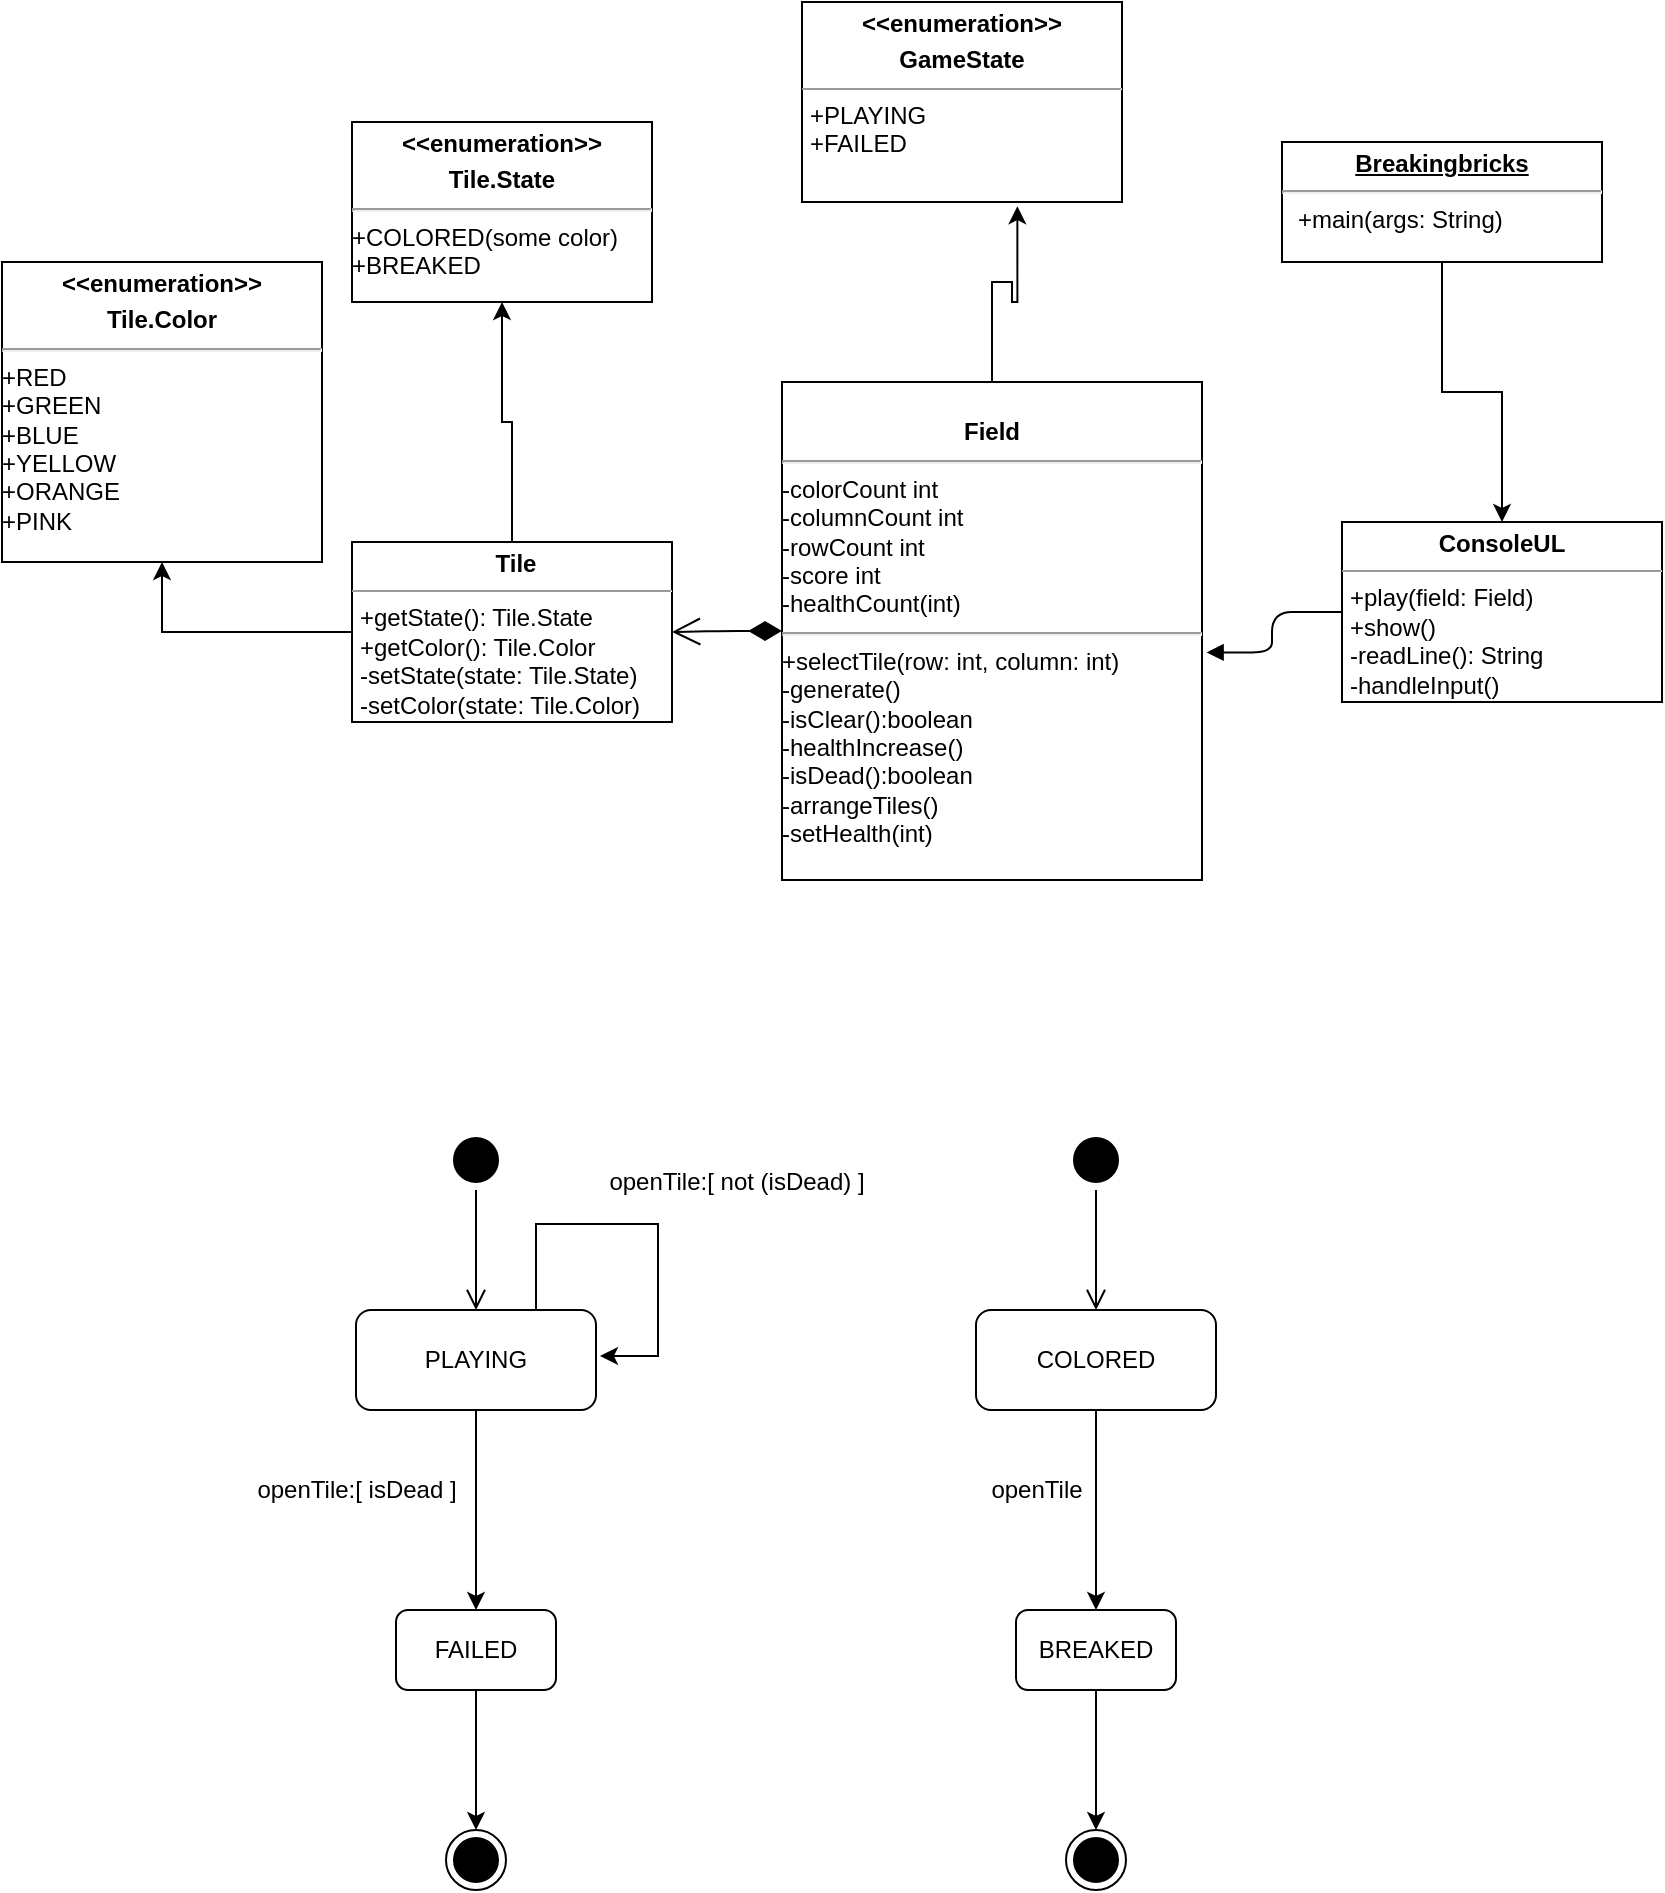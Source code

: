 <mxfile version="14.4.3" type="device"><diagram id="7rNbA72hkStkjSAuD9Mh" name="Page-1"><mxGraphModel dx="830" dy="1540" grid="0" gridSize="10" guides="1" tooltips="1" connect="1" arrows="1" fold="1" page="1" pageScale="1" pageWidth="850" pageHeight="1100" math="0" shadow="0"><root><mxCell id="0"/><mxCell id="1" parent="0"/><mxCell id="Ibi0KWBqDIWdwUJwwEU8-1" value="&lt;p style=&quot;margin: 0px ; margin-top: 4px ; text-align: center&quot;&gt;&lt;br&gt;&lt;b&gt;Field&lt;/b&gt;&lt;/p&gt;&lt;hr&gt;-colorCount int&lt;br&gt;-columnCount int&lt;br&gt;-rowCount int&lt;br&gt;-score int&lt;br&gt;-healthCount(int)&lt;hr&gt;+selectTile(row: int, column: int)&lt;br&gt;-generate()&lt;br&gt;-isClear():boolean&lt;br&gt;-healthIncrease()&lt;br&gt;-isDead():boolean&lt;br&gt;-arrangeTiles()&lt;br&gt;-setHealth(int)" style="verticalAlign=top;align=left;overflow=fill;fontSize=12;fontFamily=Helvetica;html=1;" parent="1" vertex="1"><mxGeometry x="405" y="-880" width="210" height="249" as="geometry"/></mxCell><mxCell id="Ibi0KWBqDIWdwUJwwEU8-12" style="edgeStyle=orthogonalEdgeStyle;rounded=0;orthogonalLoop=1;jettySize=auto;html=1;exitX=0.5;exitY=0;exitDx=0;exitDy=0;entryX=0.5;entryY=1;entryDx=0;entryDy=0;" parent="1" source="Ibi0KWBqDIWdwUJwwEU8-7" target="Ibi0KWBqDIWdwUJwwEU8-9" edge="1"><mxGeometry relative="1" as="geometry"/></mxCell><mxCell id="vyaH4F8e-FVO4dSIJTRh-48" style="edgeStyle=orthogonalEdgeStyle;rounded=0;orthogonalLoop=1;jettySize=auto;html=1;exitX=0;exitY=0.5;exitDx=0;exitDy=0;entryX=0.5;entryY=1;entryDx=0;entryDy=0;strokeColor=#000000;" parent="1" source="Ibi0KWBqDIWdwUJwwEU8-7" target="vyaH4F8e-FVO4dSIJTRh-47" edge="1"><mxGeometry relative="1" as="geometry"/></mxCell><mxCell id="Ibi0KWBqDIWdwUJwwEU8-7" value="&lt;p style=&quot;margin: 0px ; margin-top: 4px ; text-align: center&quot;&gt;&lt;/p&gt;&lt;p style=&quot;text-align: center ; margin: 0px 0px 0px 4px&quot;&gt;&lt;b&gt;Tile&lt;/b&gt;&lt;/p&gt;&lt;hr size=&quot;1&quot;&gt;&lt;p style=&quot;margin: 0px ; margin-left: 4px&quot;&gt;+getState(): Tile.State&lt;/p&gt;&lt;p style=&quot;margin: 0px ; margin-left: 4px&quot;&gt;+getColor(): Tile.Color&lt;br&gt;&lt;/p&gt;&lt;p style=&quot;margin: 0px ; margin-left: 4px&quot;&gt;-setState(state: Tile.State)&lt;/p&gt;&lt;p style=&quot;margin: 0px ; margin-left: 4px&quot;&gt;-setColor(state: Tile.Color)&lt;/p&gt;" style="verticalAlign=top;align=left;overflow=fill;fontSize=12;fontFamily=Helvetica;html=1;" parent="1" vertex="1"><mxGeometry x="190" y="-800" width="160" height="90" as="geometry"/></mxCell><mxCell id="Ibi0KWBqDIWdwUJwwEU8-8" value="" style="endArrow=open;html=1;endSize=12;startArrow=diamondThin;startSize=14;startFill=1;edgeStyle=orthogonalEdgeStyle;align=left;verticalAlign=bottom;exitX=0;exitY=0.5;exitDx=0;exitDy=0;entryX=1;entryY=0.5;entryDx=0;entryDy=0;" parent="1" source="Ibi0KWBqDIWdwUJwwEU8-1" target="Ibi0KWBqDIWdwUJwwEU8-7" edge="1"><mxGeometry x="-1" y="-11" relative="1" as="geometry"><mxPoint x="175" y="-790" as="sourcePoint"/><mxPoint x="335" y="-790" as="targetPoint"/><mxPoint x="10" y="6" as="offset"/></mxGeometry></mxCell><mxCell id="Ibi0KWBqDIWdwUJwwEU8-9" value="&lt;p style=&quot;margin: 0px ; margin-top: 4px ; text-align: center&quot;&gt;&lt;b&gt;&amp;lt;&amp;lt;enumeration&amp;gt;&amp;gt;&lt;/b&gt;&lt;/p&gt;&lt;p style=&quot;margin: 0px ; margin-top: 4px ; text-align: center&quot;&gt;&lt;b&gt;Tile.State&lt;/b&gt;&lt;/p&gt;&lt;hr&gt;+COLORED(some color)&lt;br&gt;+BREAKED" style="verticalAlign=top;align=left;overflow=fill;fontSize=12;fontFamily=Helvetica;html=1;" parent="1" vertex="1"><mxGeometry x="190" y="-1010" width="150" height="90" as="geometry"/></mxCell><mxCell id="Ibi0KWBqDIWdwUJwwEU8-17" value="&lt;p style=&quot;margin: 0px ; margin-top: 4px ; text-align: center&quot;&gt;&lt;b&gt;&amp;lt;&amp;lt;enumeration&amp;gt;&amp;gt;&lt;/b&gt;&lt;/p&gt;&lt;p style=&quot;margin: 0px ; margin-top: 4px ; text-align: center&quot;&gt;&lt;b&gt;GameState&lt;/b&gt;&lt;/p&gt;&lt;hr size=&quot;1&quot;&gt;&lt;p style=&quot;margin: 0px ; margin-left: 4px&quot;&gt;+PLAYING&lt;/p&gt;&lt;p style=&quot;margin: 0px ; margin-left: 4px&quot;&gt;+FAILED&lt;/p&gt;" style="verticalAlign=top;align=left;overflow=fill;fontSize=12;fontFamily=Helvetica;html=1;" parent="1" vertex="1"><mxGeometry x="415" y="-1070" width="160" height="100" as="geometry"/></mxCell><mxCell id="Ibi0KWBqDIWdwUJwwEU8-18" style="edgeStyle=orthogonalEdgeStyle;rounded=0;orthogonalLoop=1;jettySize=auto;html=1;exitX=0.5;exitY=0;exitDx=0;exitDy=0;entryX=0.673;entryY=1.021;entryDx=0;entryDy=0;entryPerimeter=0;" parent="1" source="Ibi0KWBqDIWdwUJwwEU8-1" target="Ibi0KWBqDIWdwUJwwEU8-17" edge="1"><mxGeometry relative="1" as="geometry"><mxPoint x="500" y="-870" as="sourcePoint"/><mxPoint x="515" y="-950" as="targetPoint"/><Array as="points"><mxPoint x="510" y="-930"/><mxPoint x="520" y="-930"/><mxPoint x="520" y="-920"/><mxPoint x="523" y="-920"/></Array></mxGeometry></mxCell><mxCell id="vyaH4F8e-FVO4dSIJTRh-15" style="edgeStyle=orthogonalEdgeStyle;rounded=0;orthogonalLoop=1;jettySize=auto;html=1;exitX=0.5;exitY=1;exitDx=0;exitDy=0;entryX=0.5;entryY=0;entryDx=0;entryDy=0;" parent="1" source="vyaH4F8e-FVO4dSIJTRh-5" target="vyaH4F8e-FVO4dSIJTRh-10" edge="1"><mxGeometry relative="1" as="geometry"/></mxCell><mxCell id="vyaH4F8e-FVO4dSIJTRh-5" value="&lt;p style=&quot;margin: 0px ; margin-top: 4px ; text-align: center ; text-decoration: underline&quot;&gt;&lt;b&gt;Breakingbricks&lt;/b&gt;&lt;/p&gt;&lt;hr&gt;&lt;p style=&quot;margin: 0px ; margin-left: 8px&quot;&gt;+main(args: String)&lt;/p&gt;" style="verticalAlign=top;align=left;overflow=fill;fontSize=12;fontFamily=Helvetica;html=1;" parent="1" vertex="1"><mxGeometry x="655" y="-1000" width="160" height="60" as="geometry"/></mxCell><mxCell id="vyaH4F8e-FVO4dSIJTRh-10" value="&lt;p style=&quot;margin: 0px ; margin-top: 4px ; text-align: center&quot;&gt;&lt;b&gt;ConsoleUL&lt;/b&gt;&lt;/p&gt;&lt;hr size=&quot;1&quot;&gt;&lt;p style=&quot;margin: 0px ; margin-left: 4px&quot;&gt;+play(field: Field)&lt;/p&gt;&lt;p style=&quot;margin: 0px ; margin-left: 4px&quot;&gt;+show()&lt;/p&gt;&lt;p style=&quot;margin: 0px ; margin-left: 4px&quot;&gt;-readLine(): String&lt;/p&gt;&lt;p style=&quot;margin: 0px ; margin-left: 4px&quot;&gt;-handleInput()&lt;/p&gt;" style="verticalAlign=top;align=left;overflow=fill;fontSize=12;fontFamily=Helvetica;html=1;" parent="1" vertex="1"><mxGeometry x="685" y="-810" width="160" height="90" as="geometry"/></mxCell><mxCell id="vyaH4F8e-FVO4dSIJTRh-16" value="" style="endArrow=block;endFill=1;html=1;edgeStyle=orthogonalEdgeStyle;align=left;verticalAlign=top;exitX=0;exitY=0.5;exitDx=0;exitDy=0;entryX=1.011;entryY=0.543;entryDx=0;entryDy=0;entryPerimeter=0;" parent="1" source="vyaH4F8e-FVO4dSIJTRh-10" target="Ibi0KWBqDIWdwUJwwEU8-1" edge="1"><mxGeometry x="-1" relative="1" as="geometry"><mxPoint x="545" y="-820" as="sourcePoint"/><mxPoint x="705" y="-820" as="targetPoint"/></mxGeometry></mxCell><mxCell id="vyaH4F8e-FVO4dSIJTRh-24" style="edgeStyle=orthogonalEdgeStyle;rounded=0;orthogonalLoop=1;jettySize=auto;html=1;exitX=0.5;exitY=1;exitDx=0;exitDy=0;entryX=0.5;entryY=0;entryDx=0;entryDy=0;" parent="1" source="vyaH4F8e-FVO4dSIJTRh-20" target="vyaH4F8e-FVO4dSIJTRh-21" edge="1"><mxGeometry relative="1" as="geometry"/></mxCell><mxCell id="vyaH4F8e-FVO4dSIJTRh-20" value="COLORED" style="shape=ext;rounded=1;html=1;whiteSpace=wrap;" parent="1" vertex="1"><mxGeometry x="502" y="-416" width="120" height="50" as="geometry"/></mxCell><mxCell id="vyaH4F8e-FVO4dSIJTRh-27" style="edgeStyle=orthogonalEdgeStyle;rounded=0;orthogonalLoop=1;jettySize=auto;html=1;exitX=0.5;exitY=1;exitDx=0;exitDy=0;" parent="1" source="vyaH4F8e-FVO4dSIJTRh-21" target="vyaH4F8e-FVO4dSIJTRh-26" edge="1"><mxGeometry relative="1" as="geometry"/></mxCell><mxCell id="vyaH4F8e-FVO4dSIJTRh-21" value="BREAKED" style="shape=ext;rounded=1;html=1;whiteSpace=wrap;" parent="1" vertex="1"><mxGeometry x="522" y="-266" width="80" height="40" as="geometry"/></mxCell><mxCell id="vyaH4F8e-FVO4dSIJTRh-25" value="openTile" style="text;html=1;align=center;verticalAlign=middle;resizable=0;points=[];autosize=1;" parent="1" vertex="1"><mxGeometry x="502" y="-336" width="60" height="20" as="geometry"/></mxCell><mxCell id="vyaH4F8e-FVO4dSIJTRh-26" value="" style="ellipse;html=1;shape=endState;fillColor=#000000;" parent="1" vertex="1"><mxGeometry x="547" y="-156" width="30" height="30" as="geometry"/></mxCell><mxCell id="vyaH4F8e-FVO4dSIJTRh-28" value="" style="ellipse;html=1;shape=startState;fillColor=#000000;" parent="1" vertex="1"><mxGeometry x="547" y="-506" width="30" height="30" as="geometry"/></mxCell><mxCell id="vyaH4F8e-FVO4dSIJTRh-29" value="" style="edgeStyle=orthogonalEdgeStyle;html=1;verticalAlign=bottom;endArrow=open;endSize=8;" parent="1" source="vyaH4F8e-FVO4dSIJTRh-28" edge="1"><mxGeometry relative="1" as="geometry"><mxPoint x="562" y="-416" as="targetPoint"/></mxGeometry></mxCell><mxCell id="vyaH4F8e-FVO4dSIJTRh-38" style="edgeStyle=orthogonalEdgeStyle;rounded=0;orthogonalLoop=1;jettySize=auto;html=1;exitX=0.5;exitY=1;exitDx=0;exitDy=0;entryX=0.5;entryY=0;entryDx=0;entryDy=0;" parent="1" source="vyaH4F8e-FVO4dSIJTRh-39" target="vyaH4F8e-FVO4dSIJTRh-41" edge="1"><mxGeometry relative="1" as="geometry"/></mxCell><mxCell id="yl12XE4ARLGWUPFzRbhy-3" style="edgeStyle=orthogonalEdgeStyle;rounded=0;orthogonalLoop=1;jettySize=auto;html=1;exitX=0.75;exitY=0;exitDx=0;exitDy=0;" edge="1" parent="1" source="vyaH4F8e-FVO4dSIJTRh-39"><mxGeometry relative="1" as="geometry"><mxPoint x="314" y="-393" as="targetPoint"/><Array as="points"><mxPoint x="282" y="-459"/><mxPoint x="343" y="-459"/><mxPoint x="343" y="-393"/></Array></mxGeometry></mxCell><mxCell id="vyaH4F8e-FVO4dSIJTRh-39" value="PLAYING" style="shape=ext;rounded=1;html=1;whiteSpace=wrap;" parent="1" vertex="1"><mxGeometry x="192" y="-416" width="120" height="50" as="geometry"/></mxCell><mxCell id="vyaH4F8e-FVO4dSIJTRh-40" style="edgeStyle=orthogonalEdgeStyle;rounded=0;orthogonalLoop=1;jettySize=auto;html=1;exitX=0.5;exitY=1;exitDx=0;exitDy=0;" parent="1" source="vyaH4F8e-FVO4dSIJTRh-41" target="vyaH4F8e-FVO4dSIJTRh-43" edge="1"><mxGeometry relative="1" as="geometry"/></mxCell><mxCell id="vyaH4F8e-FVO4dSIJTRh-41" value="FAILED" style="shape=ext;rounded=1;html=1;whiteSpace=wrap;" parent="1" vertex="1"><mxGeometry x="212" y="-266" width="80" height="40" as="geometry"/></mxCell><mxCell id="vyaH4F8e-FVO4dSIJTRh-42" value="openTile:[ isDead ]" style="text;html=1;align=center;verticalAlign=middle;resizable=0;points=[];autosize=1;" parent="1" vertex="1"><mxGeometry x="137" y="-336" width="110" height="20" as="geometry"/></mxCell><mxCell id="vyaH4F8e-FVO4dSIJTRh-43" value="" style="ellipse;html=1;shape=endState;fillColor=#000000;" parent="1" vertex="1"><mxGeometry x="237" y="-156" width="30" height="30" as="geometry"/></mxCell><mxCell id="vyaH4F8e-FVO4dSIJTRh-44" value="" style="ellipse;html=1;shape=startState;fillColor=#000000;" parent="1" vertex="1"><mxGeometry x="237" y="-506" width="30" height="30" as="geometry"/></mxCell><mxCell id="vyaH4F8e-FVO4dSIJTRh-45" value="" style="edgeStyle=orthogonalEdgeStyle;html=1;verticalAlign=bottom;endArrow=open;endSize=8;" parent="1" source="vyaH4F8e-FVO4dSIJTRh-44" edge="1"><mxGeometry relative="1" as="geometry"><mxPoint x="252.0" y="-416" as="targetPoint"/></mxGeometry></mxCell><mxCell id="vyaH4F8e-FVO4dSIJTRh-47" value="&lt;p style=&quot;margin: 0px ; margin-top: 4px ; text-align: center&quot;&gt;&lt;b&gt;&amp;lt;&amp;lt;enumeration&amp;gt;&amp;gt;&lt;/b&gt;&lt;/p&gt;&lt;p style=&quot;margin: 0px ; margin-top: 4px ; text-align: center&quot;&gt;&lt;b&gt;Tile.Color&lt;/b&gt;&lt;/p&gt;&lt;hr&gt;+RED&lt;br&gt;+GREEN&lt;br&gt;+BLUE&lt;br&gt;+YELLOW&lt;br&gt;+ORANGE&lt;br&gt;+PINK" style="verticalAlign=top;align=left;overflow=fill;fontSize=12;fontFamily=Helvetica;html=1;" parent="1" vertex="1"><mxGeometry x="15" y="-940" width="160" height="150" as="geometry"/></mxCell><mxCell id="vyaH4F8e-FVO4dSIJTRh-49" style="edgeStyle=orthogonalEdgeStyle;rounded=0;orthogonalLoop=1;jettySize=auto;html=1;exitX=0.5;exitY=1;exitDx=0;exitDy=0;strokeColor=#000000;" parent="1" source="vyaH4F8e-FVO4dSIJTRh-5" target="vyaH4F8e-FVO4dSIJTRh-5" edge="1"><mxGeometry relative="1" as="geometry"/></mxCell><mxCell id="yl12XE4ARLGWUPFzRbhy-4" value="openTile:[ not (isDead) ]" style="text;html=1;align=center;verticalAlign=middle;resizable=0;points=[];autosize=1;" vertex="1" parent="1"><mxGeometry x="313" y="-489" width="138" height="18" as="geometry"/></mxCell></root></mxGraphModel></diagram></mxfile>